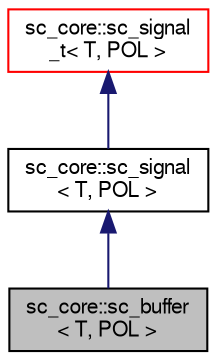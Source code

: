 digraph "sc_core::sc_buffer&lt; T, POL &gt;"
{
  edge [fontname="FreeSans",fontsize="10",labelfontname="FreeSans",labelfontsize="10"];
  node [fontname="FreeSans",fontsize="10",shape=record];
  Node11 [label="sc_core::sc_buffer\l\< T, POL \>",height=0.2,width=0.4,color="black", fillcolor="grey75", style="filled", fontcolor="black"];
  Node12 -> Node11 [dir="back",color="midnightblue",fontsize="10",style="solid",fontname="FreeSans"];
  Node12 [label="sc_core::sc_signal\l\< T, POL \>",height=0.2,width=0.4,color="black", fillcolor="white", style="filled",URL="$a01252.html"];
  Node13 -> Node12 [dir="back",color="midnightblue",fontsize="10",style="solid",fontname="FreeSans"];
  Node13 [label="sc_core::sc_signal\l_t\< T, POL \>",height=0.2,width=0.4,color="red", fillcolor="white", style="filled",URL="$a01248.html"];
}
